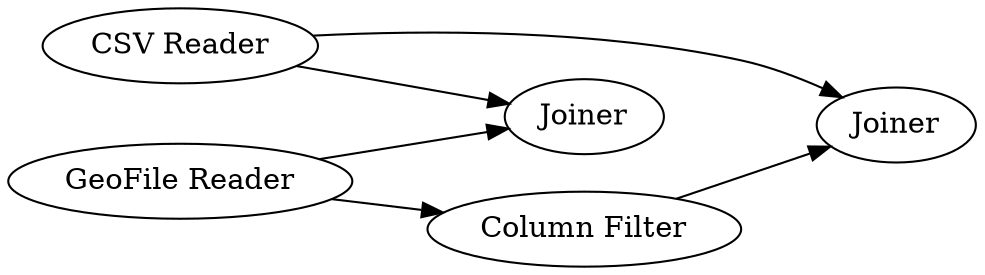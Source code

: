 digraph {
	1 [label="CSV Reader"]
	11 [label="GeoFile Reader"]
	19 [label=Joiner]
	20 [label="Column Filter"]
	21 [label=Joiner]
	1 -> 19
	1 -> 21
	11 -> 19
	11 -> 20
	20 -> 21
	rankdir=LR
}
